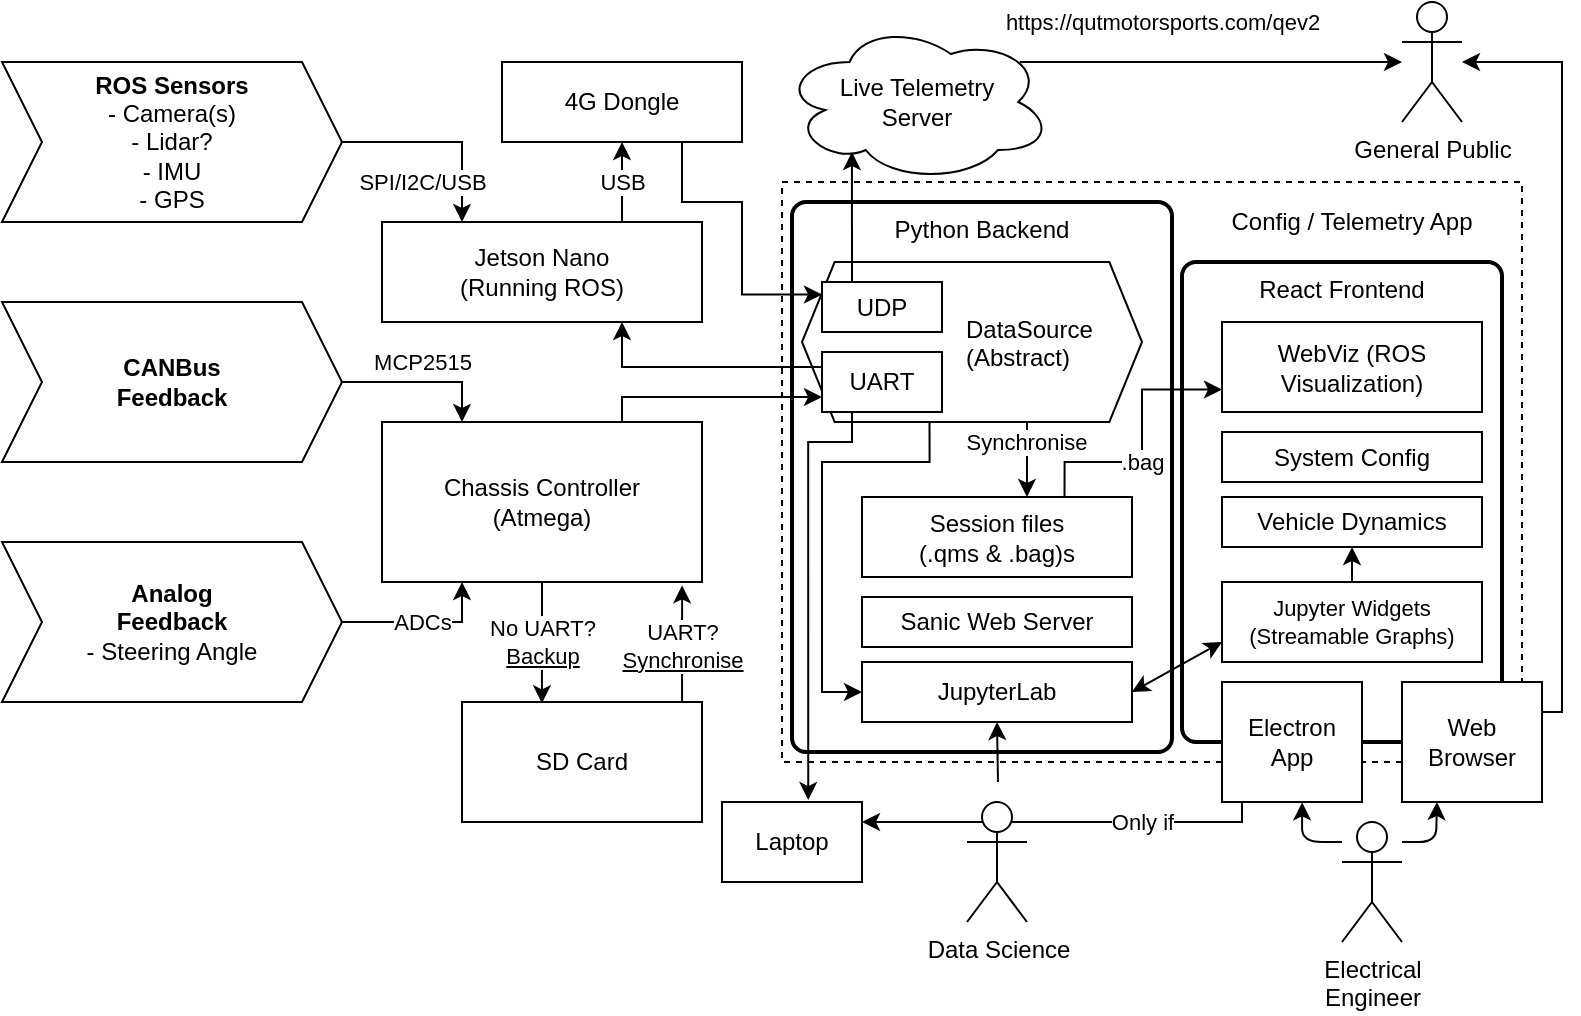 <mxfile version="12.5.4" type="device"><diagram id="Tt-qvkZaq84tHr5Ab1qQ" name="Page-1"><mxGraphModel dx="1129" dy="1747" grid="1" gridSize="10" guides="1" tooltips="1" connect="1" arrows="1" fold="1" page="1" pageScale="1" pageWidth="850" pageHeight="1100" math="0" shadow="0"><root><mxCell id="0"/><mxCell id="1" parent="0"/><mxCell id="FSaRbAOGkhwXoyxyGRA2-41" value="" style="rounded=0;whiteSpace=wrap;html=1;dashed=1;" parent="1" vertex="1"><mxGeometry x="420" y="-20" width="370" height="290" as="geometry"/></mxCell><mxCell id="FSaRbAOGkhwXoyxyGRA2-29" value="&lt;div&gt;No UART?&lt;br&gt;&lt;/div&gt;&lt;div&gt;&lt;u&gt;Backup&lt;/u&gt;&lt;/div&gt;" style="edgeStyle=orthogonalEdgeStyle;rounded=0;orthogonalLoop=1;jettySize=auto;html=1;exitX=0.5;exitY=1;exitDx=0;exitDy=0;entryX=0.333;entryY=0.011;entryDx=0;entryDy=0;entryPerimeter=0;" parent="1" source="FSaRbAOGkhwXoyxyGRA2-11" target="FSaRbAOGkhwXoyxyGRA2-27" edge="1"><mxGeometry x="-0.011" relative="1" as="geometry"><mxPoint as="offset"/></mxGeometry></mxCell><mxCell id="FSaRbAOGkhwXoyxyGRA2-11" value="&lt;div&gt;Chassis Controller&lt;/div&gt;&lt;div&gt;(Atmega)&lt;br&gt;&lt;/div&gt;" style="rounded=0;whiteSpace=wrap;html=1;" parent="1" vertex="1"><mxGeometry x="220" y="100" width="160" height="80" as="geometry"/></mxCell><mxCell id="FSaRbAOGkhwXoyxyGRA2-23" value="MCP2515" style="edgeStyle=orthogonalEdgeStyle;rounded=0;orthogonalLoop=1;jettySize=auto;html=1;exitX=1;exitY=0.5;exitDx=0;exitDy=0;entryX=0.25;entryY=0;entryDx=0;entryDy=0;" parent="1" source="FSaRbAOGkhwXoyxyGRA2-13" target="FSaRbAOGkhwXoyxyGRA2-11" edge="1"><mxGeometry y="10" relative="1" as="geometry"><mxPoint as="offset"/></mxGeometry></mxCell><mxCell id="FSaRbAOGkhwXoyxyGRA2-13" value="&lt;div&gt;&lt;b&gt;CANBus&lt;/b&gt;&lt;/div&gt;&lt;div&gt;&lt;b&gt;Feedback&lt;br&gt;&lt;/b&gt;&lt;/div&gt;" style="shape=step;perimeter=stepPerimeter;whiteSpace=wrap;html=1;fixedSize=1;rotation=0;" parent="1" vertex="1"><mxGeometry x="30" y="40" width="170" height="80" as="geometry"/></mxCell><mxCell id="FSaRbAOGkhwXoyxyGRA2-24" value="ADCs" style="edgeStyle=orthogonalEdgeStyle;rounded=0;orthogonalLoop=1;jettySize=auto;html=1;exitX=1;exitY=0.5;exitDx=0;exitDy=0;entryX=0.25;entryY=1;entryDx=0;entryDy=0;" parent="1" source="FSaRbAOGkhwXoyxyGRA2-14" target="FSaRbAOGkhwXoyxyGRA2-11" edge="1"><mxGeometry relative="1" as="geometry"/></mxCell><mxCell id="FSaRbAOGkhwXoyxyGRA2-14" value="&lt;div&gt;&lt;b&gt;Analog&lt;/b&gt;&lt;/div&gt;&lt;div&gt;&lt;b&gt;Feedback&lt;/b&gt;&lt;/div&gt;&lt;div&gt;- Steering Angle&lt;/div&gt;" style="shape=step;perimeter=stepPerimeter;whiteSpace=wrap;html=1;fixedSize=1;rotation=0;" parent="1" vertex="1"><mxGeometry x="30" y="160" width="170" height="80" as="geometry"/></mxCell><mxCell id="FSaRbAOGkhwXoyxyGRA2-37" value="USB" style="edgeStyle=orthogonalEdgeStyle;rounded=0;orthogonalLoop=1;jettySize=auto;html=1;exitX=0.75;exitY=0;exitDx=0;exitDy=0;entryX=0.5;entryY=1;entryDx=0;entryDy=0;" parent="1" source="FSaRbAOGkhwXoyxyGRA2-15" target="FSaRbAOGkhwXoyxyGRA2-34" edge="1"><mxGeometry x="0.017" relative="1" as="geometry"><mxPoint x="340" y="-40" as="targetPoint"/><mxPoint as="offset"/></mxGeometry></mxCell><mxCell id="FSaRbAOGkhwXoyxyGRA2-15" value="&lt;div&gt;Jetson Nano&lt;/div&gt;&lt;div&gt;(Running ROS)&lt;br&gt;&lt;/div&gt;" style="rounded=0;whiteSpace=wrap;html=1;" parent="1" vertex="1"><mxGeometry x="220" width="160" height="50" as="geometry"/></mxCell><mxCell id="FSaRbAOGkhwXoyxyGRA2-22" value="&lt;div&gt;SPI/I2C/USB&lt;/div&gt;" style="edgeStyle=orthogonalEdgeStyle;rounded=0;orthogonalLoop=1;jettySize=auto;html=1;exitX=1;exitY=0.5;exitDx=0;exitDy=0;entryX=0.25;entryY=0;entryDx=0;entryDy=0;" parent="1" source="FSaRbAOGkhwXoyxyGRA2-19" target="FSaRbAOGkhwXoyxyGRA2-15" edge="1"><mxGeometry x="0.604" y="-20" relative="1" as="geometry"><mxPoint as="offset"/></mxGeometry></mxCell><mxCell id="FSaRbAOGkhwXoyxyGRA2-19" value="&lt;div&gt;&lt;b&gt;ROS Sensors&lt;/b&gt;&lt;/div&gt;&lt;div&gt;- Camera(s)&lt;/div&gt;&lt;div&gt;- Lidar?&lt;/div&gt;&lt;div&gt;- IMU&lt;/div&gt;&lt;div&gt;- GPS&lt;br&gt;&lt;/div&gt;" style="shape=step;perimeter=stepPerimeter;whiteSpace=wrap;html=1;fixedSize=1;rotation=0;" parent="1" vertex="1"><mxGeometry x="30" y="-80" width="170" height="80" as="geometry"/></mxCell><mxCell id="FSaRbAOGkhwXoyxyGRA2-31" value="&lt;div&gt;UART?&lt;/div&gt;&lt;div&gt;&lt;u&gt;Synchronise&lt;/u&gt;&lt;br&gt;&lt;/div&gt;" style="edgeStyle=orthogonalEdgeStyle;rounded=0;orthogonalLoop=1;jettySize=auto;html=1;exitX=0.917;exitY=0.028;exitDx=0;exitDy=0;entryX=0.938;entryY=1.021;entryDx=0;entryDy=0;entryPerimeter=0;exitPerimeter=0;" parent="1" source="FSaRbAOGkhwXoyxyGRA2-27" target="FSaRbAOGkhwXoyxyGRA2-11" edge="1"><mxGeometry relative="1" as="geometry"/></mxCell><mxCell id="FSaRbAOGkhwXoyxyGRA2-27" value="SD Card" style="rounded=0;whiteSpace=wrap;html=1;" parent="1" vertex="1"><mxGeometry x="260" y="240" width="120" height="60" as="geometry"/></mxCell><mxCell id="FSaRbAOGkhwXoyxyGRA2-32" value="Python Backend" style="rounded=1;whiteSpace=wrap;html=1;absoluteArcSize=1;arcSize=14;strokeWidth=2;verticalAlign=top;" parent="1" vertex="1"><mxGeometry x="425" y="-10" width="190" height="275" as="geometry"/></mxCell><mxCell id="OwCHrOAxboVEznAXOx7y-18" value="" style="edgeStyle=orthogonalEdgeStyle;rounded=0;orthogonalLoop=1;jettySize=auto;html=1;exitX=0.75;exitY=1;exitDx=0;exitDy=0;entryX=0;entryY=0.25;entryDx=0;entryDy=0;" edge="1" parent="1" source="FSaRbAOGkhwXoyxyGRA2-34" target="OwCHrOAxboVEznAXOx7y-9"><mxGeometry x="-0.185" relative="1" as="geometry"><Array as="points"><mxPoint x="370" y="-10"/><mxPoint x="400" y="-10"/><mxPoint x="400" y="36"/></Array><mxPoint as="offset"/></mxGeometry></mxCell><mxCell id="FSaRbAOGkhwXoyxyGRA2-34" value="4G Dongle" style="rounded=0;whiteSpace=wrap;html=1;" parent="1" vertex="1"><mxGeometry x="280" y="-80" width="120" height="40" as="geometry"/></mxCell><mxCell id="FSaRbAOGkhwXoyxyGRA2-42" value="Config / Telemetry App" style="text;html=1;strokeColor=none;fillColor=none;align=center;verticalAlign=middle;whiteSpace=wrap;rounded=0;dashed=1;" parent="1" vertex="1"><mxGeometry x="630" y="-10" width="150" height="20" as="geometry"/></mxCell><mxCell id="FSaRbAOGkhwXoyxyGRA2-45" value="&lt;div&gt;Electrical&lt;/div&gt;&lt;div&gt;Engineer&lt;/div&gt;" style="shape=umlActor;verticalLabelPosition=bottom;labelBackgroundColor=#ffffff;verticalAlign=top;html=1;outlineConnect=0;" parent="1" vertex="1"><mxGeometry x="700" y="300" width="30" height="60" as="geometry"/></mxCell><mxCell id="FSaRbAOGkhwXoyxyGRA2-46" value="General Public" style="shape=umlActor;verticalLabelPosition=bottom;labelBackgroundColor=#ffffff;verticalAlign=top;html=1;outlineConnect=0;" parent="1" vertex="1"><mxGeometry x="730" y="-110" width="30" height="60" as="geometry"/></mxCell><mxCell id="OwCHrOAxboVEznAXOx7y-3" value="JupyterLab" style="rounded=0;whiteSpace=wrap;html=1;" vertex="1" parent="1"><mxGeometry x="460" y="220" width="135" height="30" as="geometry"/></mxCell><mxCell id="OwCHrOAxboVEznAXOx7y-4" value="Sanic Web Server" style="rounded=0;whiteSpace=wrap;html=1;" vertex="1" parent="1"><mxGeometry x="460" y="187.5" width="135" height="25" as="geometry"/></mxCell><mxCell id="OwCHrOAxboVEznAXOx7y-42" value="&lt;div&gt;Synchronise&lt;/div&gt;" style="edgeStyle=orthogonalEdgeStyle;rounded=0;orthogonalLoop=1;jettySize=auto;html=1;exitX=0.625;exitY=1;exitDx=0;exitDy=0;entryX=0.611;entryY=0;entryDx=0;entryDy=0;entryPerimeter=0;fontSize=11;" edge="1" parent="1" source="OwCHrOAxboVEznAXOx7y-5" target="OwCHrOAxboVEznAXOx7y-37"><mxGeometry x="-0.237" relative="1" as="geometry"><mxPoint as="offset"/></mxGeometry></mxCell><mxCell id="OwCHrOAxboVEznAXOx7y-49" style="edgeStyle=orthogonalEdgeStyle;rounded=0;orthogonalLoop=1;jettySize=auto;html=1;exitX=0.375;exitY=1;exitDx=0;exitDy=0;entryX=0;entryY=0.5;entryDx=0;entryDy=0;fontSize=11;" edge="1" parent="1" source="OwCHrOAxboVEznAXOx7y-5" target="OwCHrOAxboVEznAXOx7y-3"><mxGeometry relative="1" as="geometry"><Array as="points"><mxPoint x="494" y="120"/><mxPoint x="440" y="120"/><mxPoint x="440" y="235"/></Array></mxGeometry></mxCell><mxCell id="OwCHrOAxboVEznAXOx7y-5" value="" style="shape=hexagon;perimeter=hexagonPerimeter2;whiteSpace=wrap;html=1;size=0.096;verticalAlign=top;" vertex="1" parent="1"><mxGeometry x="430" y="20" width="170" height="80" as="geometry"/></mxCell><mxCell id="OwCHrOAxboVEznAXOx7y-36" style="edgeStyle=orthogonalEdgeStyle;rounded=0;orthogonalLoop=1;jettySize=auto;html=1;exitX=0;exitY=0.25;exitDx=0;exitDy=0;entryX=0.75;entryY=1;entryDx=0;entryDy=0;" edge="1" parent="1" source="OwCHrOAxboVEznAXOx7y-6" target="FSaRbAOGkhwXoyxyGRA2-15"><mxGeometry relative="1" as="geometry"/></mxCell><mxCell id="OwCHrOAxboVEznAXOx7y-50" style="edgeStyle=orthogonalEdgeStyle;rounded=0;orthogonalLoop=1;jettySize=auto;html=1;exitX=0.25;exitY=1;exitDx=0;exitDy=0;entryX=0.616;entryY=-0.024;entryDx=0;entryDy=0;entryPerimeter=0;fontSize=11;" edge="1" parent="1" source="OwCHrOAxboVEznAXOx7y-6" target="OwCHrOAxboVEznAXOx7y-31"><mxGeometry relative="1" as="geometry"><Array as="points"><mxPoint x="455" y="110"/><mxPoint x="433" y="110"/></Array></mxGeometry></mxCell><mxCell id="OwCHrOAxboVEznAXOx7y-6" value="UART" style="rounded=0;whiteSpace=wrap;html=1;" vertex="1" parent="1"><mxGeometry x="440" y="65" width="60" height="30" as="geometry"/></mxCell><mxCell id="OwCHrOAxboVEznAXOx7y-8" value="React Frontend" style="rounded=1;whiteSpace=wrap;html=1;absoluteArcSize=1;arcSize=14;strokeWidth=2;verticalAlign=top;" vertex="1" parent="1"><mxGeometry x="620" y="20" width="160" height="240" as="geometry"/></mxCell><mxCell id="OwCHrOAxboVEznAXOx7y-46" value="Only if" style="edgeStyle=orthogonalEdgeStyle;rounded=0;orthogonalLoop=1;jettySize=auto;html=1;exitX=0;exitY=0.75;exitDx=0;exitDy=0;entryX=1;entryY=0.25;entryDx=0;entryDy=0;fontSize=11;" edge="1" parent="1" source="FSaRbAOGkhwXoyxyGRA2-43" target="OwCHrOAxboVEznAXOx7y-31"><mxGeometry x="-0.243" relative="1" as="geometry"><Array as="points"><mxPoint x="650" y="275"/><mxPoint x="650" y="300"/></Array><mxPoint as="offset"/></mxGeometry></mxCell><mxCell id="FSaRbAOGkhwXoyxyGRA2-43" value="Electron App" style="rounded=0;whiteSpace=wrap;html=1;" parent="1" vertex="1"><mxGeometry x="640" y="230" width="70" height="60" as="geometry"/></mxCell><mxCell id="OwCHrOAxboVEznAXOx7y-47" style="edgeStyle=orthogonalEdgeStyle;rounded=0;orthogonalLoop=1;jettySize=auto;html=1;exitX=1;exitY=0.25;exitDx=0;exitDy=0;fontSize=11;" edge="1" parent="1" source="FSaRbAOGkhwXoyxyGRA2-44"><mxGeometry relative="1" as="geometry"><mxPoint x="760.0" y="-80" as="targetPoint"/><Array as="points"><mxPoint x="810" y="245"/><mxPoint x="810" y="-80"/></Array></mxGeometry></mxCell><mxCell id="FSaRbAOGkhwXoyxyGRA2-44" value="&lt;div&gt;Web&lt;/div&gt;&lt;div&gt;Browser&lt;br&gt;&lt;/div&gt;" style="rounded=0;whiteSpace=wrap;html=1;" parent="1" vertex="1"><mxGeometry x="730" y="230" width="70" height="60" as="geometry"/></mxCell><mxCell id="OwCHrOAxboVEznAXOx7y-40" value="https://qutmotorsports.com/qev2" style="edgeStyle=orthogonalEdgeStyle;rounded=0;orthogonalLoop=1;jettySize=auto;html=1;exitX=0.88;exitY=0.25;exitDx=0;exitDy=0;exitPerimeter=0;" edge="1" parent="1" source="FSaRbAOGkhwXoyxyGRA2-35"><mxGeometry x="-0.255" y="20" relative="1" as="geometry"><mxPoint x="730" y="-80" as="targetPoint"/><mxPoint as="offset"/></mxGeometry></mxCell><mxCell id="FSaRbAOGkhwXoyxyGRA2-35" value="&lt;div&gt;Live Telemetry&lt;/div&gt;&lt;div&gt;Server&lt;br&gt;&lt;/div&gt;" style="ellipse;shape=cloud;whiteSpace=wrap;html=1;" parent="1" vertex="1"><mxGeometry x="420" y="-100" width="135" height="80" as="geometry"/></mxCell><mxCell id="OwCHrOAxboVEznAXOx7y-39" style="edgeStyle=orthogonalEdgeStyle;rounded=0;orthogonalLoop=1;jettySize=auto;html=1;exitX=0.25;exitY=0;exitDx=0;exitDy=0;entryX=0.259;entryY=0.813;entryDx=0;entryDy=0;entryPerimeter=0;" edge="1" parent="1" source="OwCHrOAxboVEznAXOx7y-9" target="FSaRbAOGkhwXoyxyGRA2-35"><mxGeometry relative="1" as="geometry"/></mxCell><mxCell id="OwCHrOAxboVEznAXOx7y-9" value="UDP" style="rounded=0;whiteSpace=wrap;html=1;" vertex="1" parent="1"><mxGeometry x="440" y="30" width="60" height="25" as="geometry"/></mxCell><mxCell id="OwCHrOAxboVEznAXOx7y-54" style="edgeStyle=orthogonalEdgeStyle;rounded=0;orthogonalLoop=1;jettySize=auto;html=1;exitX=0.5;exitY=0;exitDx=0;exitDy=0;entryX=0.5;entryY=1;entryDx=0;entryDy=0;fontSize=11;" edge="1" parent="1" source="OwCHrOAxboVEznAXOx7y-10" target="OwCHrOAxboVEznAXOx7y-51"><mxGeometry relative="1" as="geometry"/></mxCell><mxCell id="OwCHrOAxboVEznAXOx7y-10" value="&lt;div style=&quot;font-size: 11px;&quot;&gt;Jupyter Widgets&lt;/div&gt;&lt;div style=&quot;font-size: 11px;&quot;&gt;(Streamable Graphs)&lt;br style=&quot;font-size: 11px;&quot;&gt;&lt;/div&gt;" style="rounded=0;whiteSpace=wrap;html=1;fontSize=11;" vertex="1" parent="1"><mxGeometry x="640" y="180" width="130" height="40" as="geometry"/></mxCell><mxCell id="OwCHrOAxboVEznAXOx7y-12" value="" style="endArrow=classic;startArrow=classic;html=1;exitX=1;exitY=0.5;exitDx=0;exitDy=0;entryX=0;entryY=0.75;entryDx=0;entryDy=0;" edge="1" parent="1" source="OwCHrOAxboVEznAXOx7y-3" target="OwCHrOAxboVEznAXOx7y-10"><mxGeometry width="50" height="50" relative="1" as="geometry"><mxPoint x="30" y="500" as="sourcePoint"/><mxPoint x="80" y="450" as="targetPoint"/></mxGeometry></mxCell><mxCell id="OwCHrOAxboVEznAXOx7y-16" value="&lt;div&gt;DataSource&lt;/div&gt;&lt;div&gt;(Abstract)&lt;/div&gt;" style="text;html=1;" vertex="1" parent="1"><mxGeometry x="510" y="40" width="80" height="30" as="geometry"/></mxCell><mxCell id="OwCHrOAxboVEznAXOx7y-19" value="WebViz (ROS Visualization)" style="rounded=0;whiteSpace=wrap;html=1;" vertex="1" parent="1"><mxGeometry x="640" y="50" width="130" height="45" as="geometry"/></mxCell><mxCell id="OwCHrOAxboVEznAXOx7y-26" value="" style="endArrow=classic;html=1;entryX=0.5;entryY=1;entryDx=0;entryDy=0;" edge="1" parent="1" target="OwCHrOAxboVEznAXOx7y-3"><mxGeometry width="50" height="50" relative="1" as="geometry"><mxPoint x="528" y="280" as="sourcePoint"/><mxPoint x="200" y="450" as="targetPoint"/></mxGeometry></mxCell><mxCell id="OwCHrOAxboVEznAXOx7y-27" value="" style="endArrow=classic;html=1;entryX=0.573;entryY=1.003;entryDx=0;entryDy=0;entryPerimeter=0;" edge="1" parent="1" target="FSaRbAOGkhwXoyxyGRA2-43"><mxGeometry width="50" height="50" relative="1" as="geometry"><mxPoint x="700" y="310" as="sourcePoint"/><mxPoint x="170" y="450" as="targetPoint"/><Array as="points"><mxPoint x="680" y="310"/></Array></mxGeometry></mxCell><mxCell id="OwCHrOAxboVEznAXOx7y-28" value="" style="endArrow=classic;html=1;entryX=0.25;entryY=1;entryDx=0;entryDy=0;" edge="1" parent="1" target="FSaRbAOGkhwXoyxyGRA2-44"><mxGeometry width="50" height="50" relative="1" as="geometry"><mxPoint x="730" y="310" as="sourcePoint"/><mxPoint x="170" y="450" as="targetPoint"/><Array as="points"><mxPoint x="747" y="310"/></Array></mxGeometry></mxCell><mxCell id="OwCHrOAxboVEznAXOx7y-31" value="Laptop" style="rounded=0;whiteSpace=wrap;html=1;" vertex="1" parent="1"><mxGeometry x="390" y="290" width="70" height="40" as="geometry"/></mxCell><mxCell id="OwCHrOAxboVEznAXOx7y-32" style="edgeStyle=orthogonalEdgeStyle;rounded=0;orthogonalLoop=1;jettySize=auto;html=1;exitX=0.75;exitY=0;exitDx=0;exitDy=0;entryX=0;entryY=0.75;entryDx=0;entryDy=0;" edge="1" parent="1" source="FSaRbAOGkhwXoyxyGRA2-11" target="OwCHrOAxboVEznAXOx7y-6"><mxGeometry relative="1" as="geometry"><Array as="points"><mxPoint x="340" y="88"/></Array></mxGeometry></mxCell><mxCell id="OwCHrOAxboVEznAXOx7y-53" value=".bag" style="edgeStyle=orthogonalEdgeStyle;rounded=0;orthogonalLoop=1;jettySize=auto;html=1;exitX=0.75;exitY=0;exitDx=0;exitDy=0;entryX=0;entryY=0.75;entryDx=0;entryDy=0;fontSize=11;" edge="1" parent="1" source="OwCHrOAxboVEznAXOx7y-37" target="OwCHrOAxboVEznAXOx7y-19"><mxGeometry x="-0.145" relative="1" as="geometry"><Array as="points"><mxPoint x="561" y="120"/><mxPoint x="600" y="120"/><mxPoint x="600" y="84"/></Array><mxPoint as="offset"/></mxGeometry></mxCell><mxCell id="OwCHrOAxboVEznAXOx7y-37" value="&lt;div&gt;Session files&lt;/div&gt;&lt;div&gt;(.qms &amp;amp; .bag)s&lt;br&gt;&lt;/div&gt;" style="rounded=0;whiteSpace=wrap;html=1;" vertex="1" parent="1"><mxGeometry x="460" y="137.5" width="135" height="40" as="geometry"/></mxCell><mxCell id="OwCHrOAxboVEznAXOx7y-44" value="System Config" style="rounded=0;whiteSpace=wrap;html=1;" vertex="1" parent="1"><mxGeometry x="640" y="105" width="130" height="25" as="geometry"/></mxCell><mxCell id="OwCHrOAxboVEznAXOx7y-7" value="Data Science" style="shape=umlActor;verticalLabelPosition=bottom;labelBackgroundColor=#ffffff;verticalAlign=top;html=1;outlineConnect=0;" vertex="1" parent="1"><mxGeometry x="512.5" y="290" width="30" height="60" as="geometry"/></mxCell><mxCell id="OwCHrOAxboVEznAXOx7y-51" value="Vehicle Dynamics" style="rounded=0;whiteSpace=wrap;html=1;" vertex="1" parent="1"><mxGeometry x="640" y="137.5" width="130" height="25" as="geometry"/></mxCell></root></mxGraphModel></diagram></mxfile>